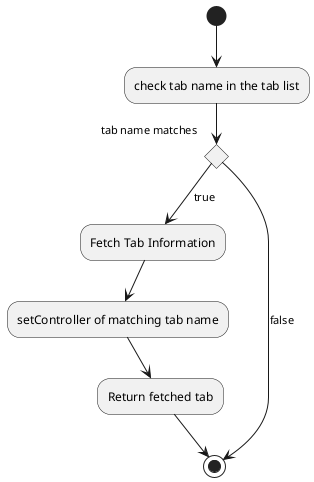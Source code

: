 @startuml
(*)  --> "check tab name in the tab list"
if "tab name matches" then
    -->[true] "Fetch Tab Information"
    --> "setController of matching tab name"
    --> "Return fetched tab"
    -->(*)
else
    -->[false] (*)
@enduml
